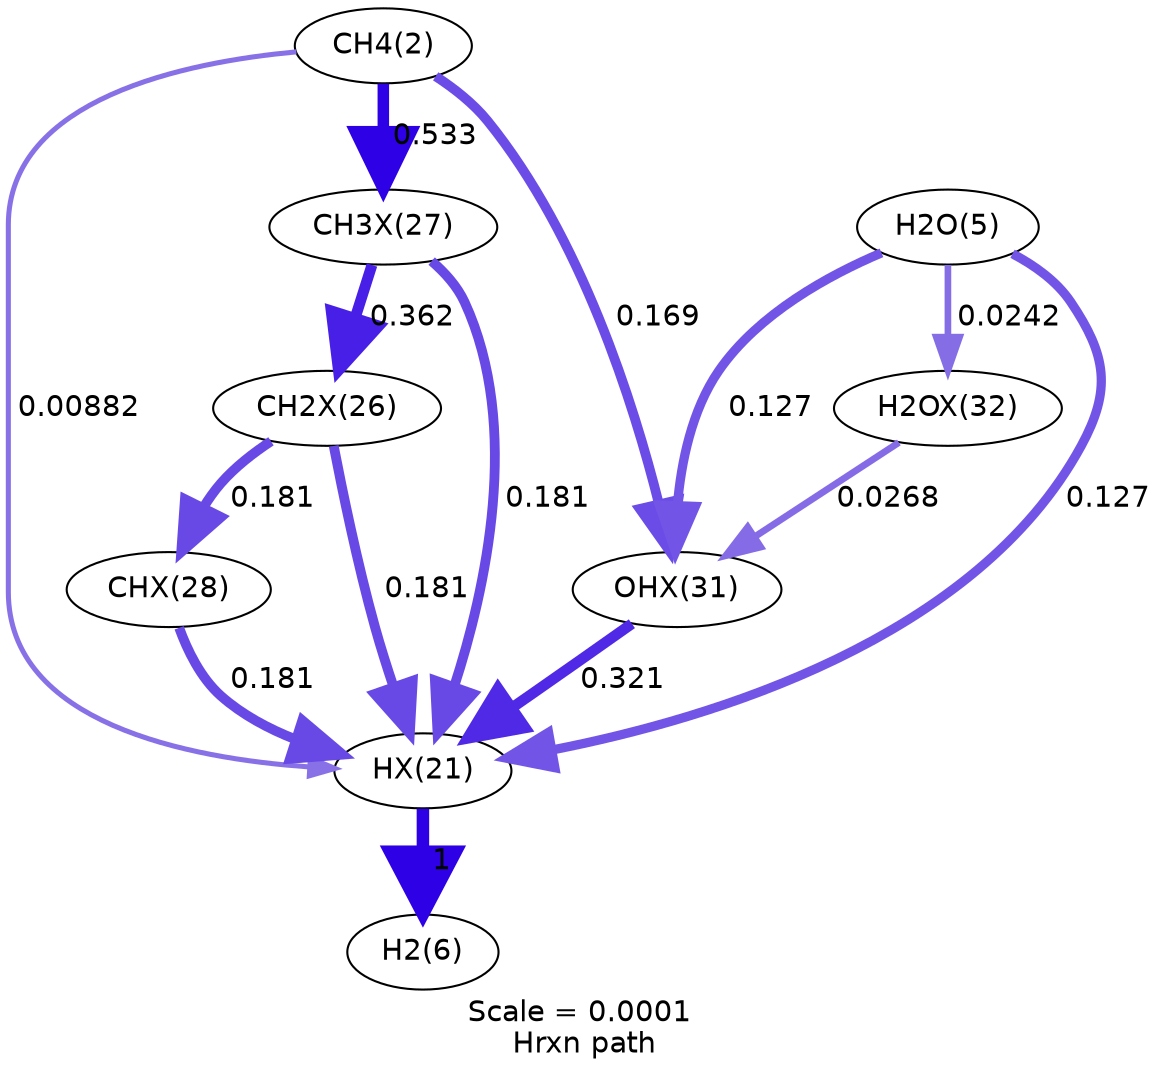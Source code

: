 digraph reaction_paths {
center=1;
s23 -> s7[fontname="Helvetica", penwidth=6, arrowsize=3, color="0.7, 1.5, 0.9"
, label=" 1"];
s3 -> s23[fontname="Helvetica", penwidth=2.43, arrowsize=1.21, color="0.7, 0.509, 0.9"
, label=" 0.00882"];
s29 -> s23[fontname="Helvetica", penwidth=4.71, arrowsize=2.35, color="0.7, 0.681, 0.9"
, label=" 0.181"];
s28 -> s23[fontname="Helvetica", penwidth=4.71, arrowsize=2.35, color="0.7, 0.681, 0.9"
, label=" 0.181"];
s30 -> s23[fontname="Helvetica", penwidth=4.71, arrowsize=2.35, color="0.7, 0.681, 0.9"
, label=" 0.181"];
s33 -> s23[fontname="Helvetica", penwidth=5.14, arrowsize=2.57, color="0.7, 0.821, 0.9"
, label=" 0.321"];
s6 -> s23[fontname="Helvetica", penwidth=4.44, arrowsize=2.22, color="0.7, 0.627, 0.9"
, label=" 0.127"];
s3 -> s29[fontname="Helvetica", penwidth=5.53, arrowsize=2.76, color="0.7, 1.03, 0.9"
, label=" 0.533"];
s3 -> s33[fontname="Helvetica", penwidth=4.66, arrowsize=2.33, color="0.7, 0.669, 0.9"
, label=" 0.169"];
s29 -> s28[fontname="Helvetica", penwidth=5.23, arrowsize=2.62, color="0.7, 0.862, 0.9"
, label=" 0.362"];
s28 -> s30[fontname="Helvetica", penwidth=4.71, arrowsize=2.35, color="0.7, 0.681, 0.9"
, label=" 0.181"];
s6 -> s33[fontname="Helvetica", penwidth=4.44, arrowsize=2.22, color="0.7, 0.627, 0.9"
, label=" 0.127"];
s34 -> s33[fontname="Helvetica", penwidth=3.27, arrowsize=1.63, color="0.7, 0.527, 0.9"
, label=" 0.0268"];
s6 -> s34[fontname="Helvetica", penwidth=3.19, arrowsize=1.6, color="0.7, 0.524, 0.9"
, label=" 0.0242"];
s3 [ fontname="Helvetica", label="CH4(2)"];
s6 [ fontname="Helvetica", label="H2O(5)"];
s7 [ fontname="Helvetica", label="H2(6)"];
s23 [ fontname="Helvetica", label="HX(21)"];
s28 [ fontname="Helvetica", label="CH2X(26)"];
s29 [ fontname="Helvetica", label="CH3X(27)"];
s30 [ fontname="Helvetica", label="CHX(28)"];
s33 [ fontname="Helvetica", label="OHX(31)"];
s34 [ fontname="Helvetica", label="H2OX(32)"];
 label = "Scale = 0.0001\l Hrxn path";
 fontname = "Helvetica";
}
